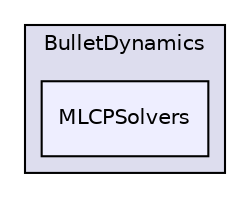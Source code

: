 digraph "bullet/bullet-2.82-r2704/src/BulletDynamics/MLCPSolvers" {
  compound=true
  node [ fontsize="10", fontname="Helvetica"];
  edge [ labelfontsize="10", labelfontname="Helvetica"];
  subgraph clusterdir_af43208036bf704b5e7ab06051c07d0a {
    graph [ bgcolor="#ddddee", pencolor="black", label="BulletDynamics" fontname="Helvetica", fontsize="10", URL="dir_af43208036bf704b5e7ab06051c07d0a.html"]
  dir_8d21fb7a977018824565703b7164240f [shape=box, label="MLCPSolvers", style="filled", fillcolor="#eeeeff", pencolor="black", URL="dir_8d21fb7a977018824565703b7164240f.html"];
  }
}
